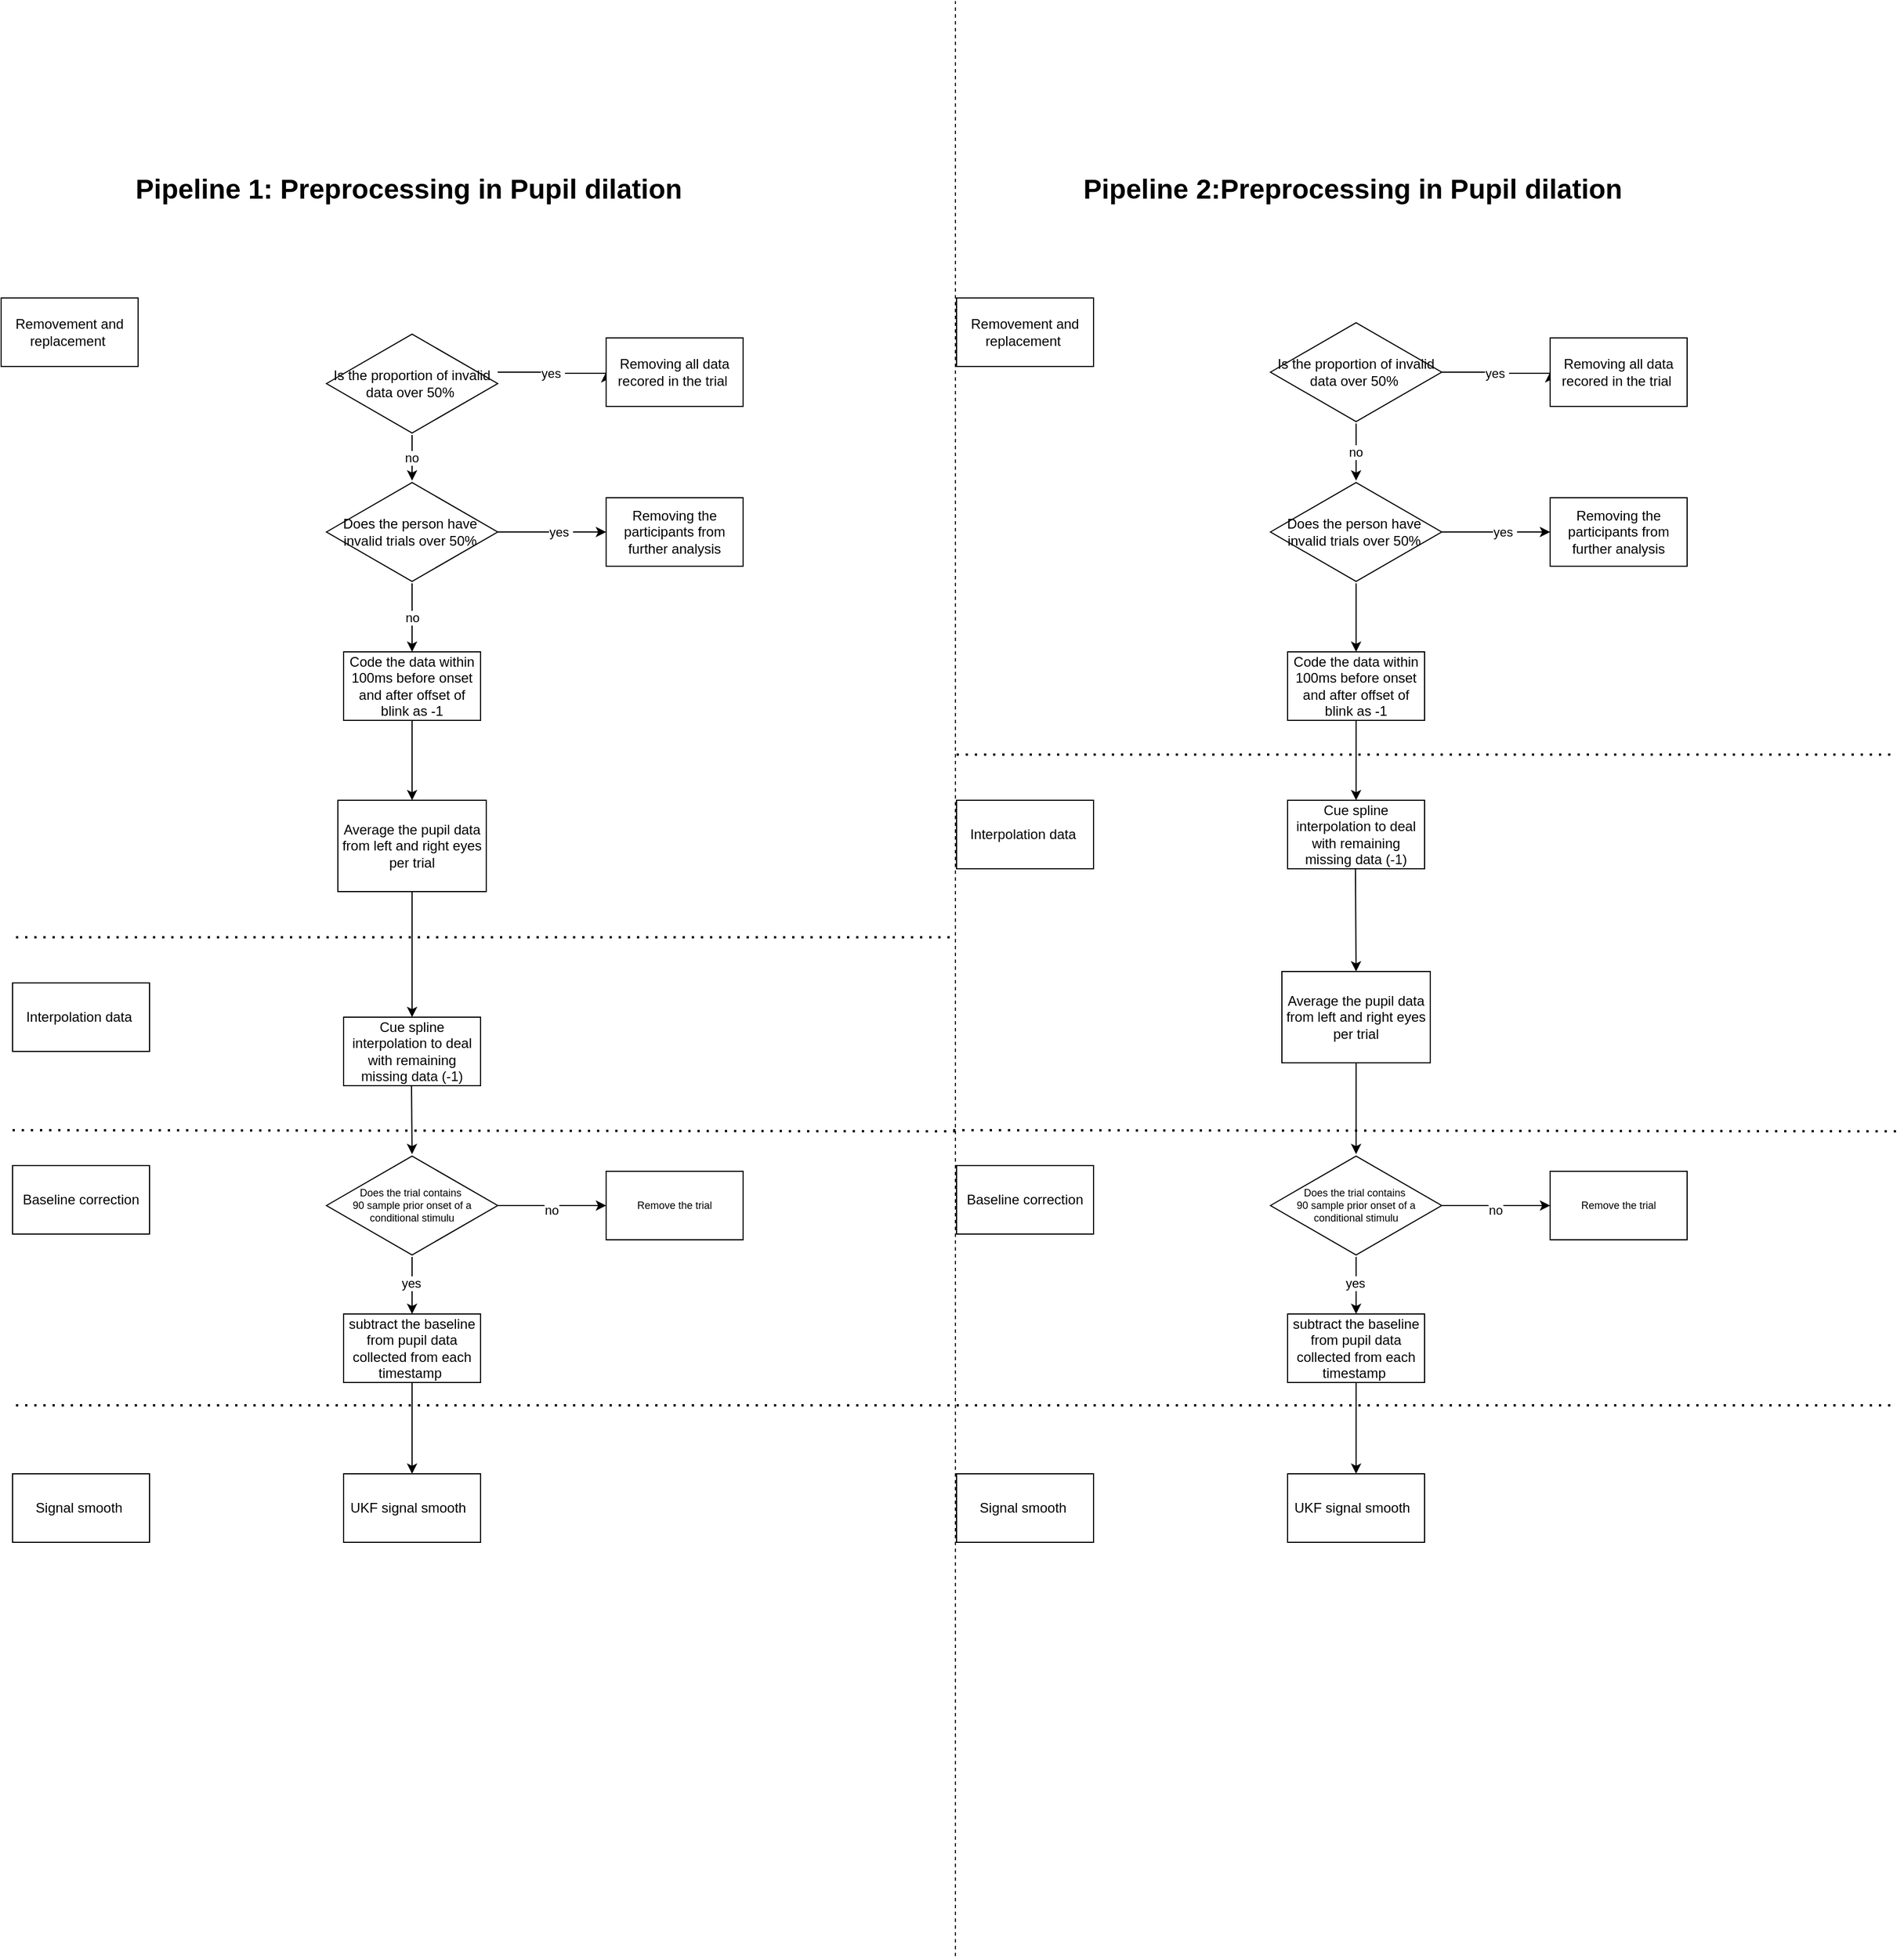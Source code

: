 <mxfile version="21.3.3" type="github">
  <diagram name="第 1 页" id="VAMxYnleN22QML6oUBr0">
    <mxGraphModel dx="2022" dy="663" grid="1" gridSize="10" guides="1" tooltips="1" connect="1" arrows="1" fold="1" page="1" pageScale="1" pageWidth="827" pageHeight="1169" math="0" shadow="0">
      <root>
        <mxCell id="0" />
        <mxCell id="1" parent="0" />
        <mxCell id="qU45uo9Rk5HEbrporvGn-14" value="&lt;h1&gt;Pipeline 1: Preprocessing in Pupil dilation&amp;nbsp;&lt;/h1&gt;" style="text;html=1;align=center;verticalAlign=middle;resizable=0;points=[];autosize=1;strokeColor=none;fillColor=none;" parent="1" vertex="1">
          <mxGeometry x="95" y="310" width="510" height="70" as="geometry" />
        </mxCell>
        <mxCell id="BT4phYu5JlUOmxXtcWHX-7" value="yes&amp;nbsp;" style="edgeStyle=orthogonalEdgeStyle;rounded=0;orthogonalLoop=1;jettySize=auto;html=1;" parent="1" source="BT4phYu5JlUOmxXtcWHX-5" edge="1">
          <mxGeometry relative="1" as="geometry">
            <mxPoint x="520" y="505" as="targetPoint" />
            <Array as="points">
              <mxPoint x="473" y="505" />
              <mxPoint x="473" y="506" />
            </Array>
          </mxGeometry>
        </mxCell>
        <mxCell id="BT4phYu5JlUOmxXtcWHX-9" value="no&amp;nbsp;" style="edgeStyle=orthogonalEdgeStyle;rounded=0;orthogonalLoop=1;jettySize=auto;html=1;" parent="1" source="BT4phYu5JlUOmxXtcWHX-5" edge="1">
          <mxGeometry relative="1" as="geometry">
            <mxPoint x="350" y="600" as="targetPoint" />
          </mxGeometry>
        </mxCell>
        <mxCell id="BT4phYu5JlUOmxXtcWHX-5" value="Is the proportion of invalid data over 50%&amp;nbsp;" style="html=1;whiteSpace=wrap;aspect=fixed;shape=isoRectangle;" parent="1" vertex="1">
          <mxGeometry x="275" y="470" width="150" height="90" as="geometry" />
        </mxCell>
        <mxCell id="BT4phYu5JlUOmxXtcWHX-8" value="Removing all data recored in the trial&amp;nbsp;" style="rounded=0;whiteSpace=wrap;html=1;" parent="1" vertex="1">
          <mxGeometry x="520" y="475" width="120" height="60" as="geometry" />
        </mxCell>
        <mxCell id="BT4phYu5JlUOmxXtcWHX-19" value="yes&amp;nbsp;" style="edgeStyle=orthogonalEdgeStyle;rounded=0;orthogonalLoop=1;jettySize=auto;html=1;entryX=0;entryY=0.5;entryDx=0;entryDy=0;" parent="1" source="BT4phYu5JlUOmxXtcWHX-16" target="BT4phYu5JlUOmxXtcWHX-18" edge="1">
          <mxGeometry x="0.158" relative="1" as="geometry">
            <mxPoint as="offset" />
          </mxGeometry>
        </mxCell>
        <mxCell id="BT4phYu5JlUOmxXtcWHX-18" value="Removing the participants from further analysis" style="rounded=0;whiteSpace=wrap;html=1;" parent="1" vertex="1">
          <mxGeometry x="520" y="615" width="120" height="60" as="geometry" />
        </mxCell>
        <mxCell id="BT4phYu5JlUOmxXtcWHX-29" value="" style="edgeStyle=orthogonalEdgeStyle;rounded=0;orthogonalLoop=1;jettySize=auto;html=1;" parent="1" source="BT4phYu5JlUOmxXtcWHX-22" target="BT4phYu5JlUOmxXtcWHX-28" edge="1">
          <mxGeometry relative="1" as="geometry" />
        </mxCell>
        <mxCell id="BT4phYu5JlUOmxXtcWHX-22" value="Average the pupil data from left and right eyes per trial" style="rounded=0;whiteSpace=wrap;html=1;" parent="1" vertex="1">
          <mxGeometry x="285" y="880" width="130" height="80" as="geometry" />
        </mxCell>
        <mxCell id="Rm1TB6uYPlrhV0x-yWxz-5" value="no" style="edgeStyle=orthogonalEdgeStyle;rounded=0;orthogonalLoop=1;jettySize=auto;html=1;" edge="1" parent="1" source="BT4phYu5JlUOmxXtcWHX-16" target="Rm1TB6uYPlrhV0x-yWxz-4">
          <mxGeometry relative="1" as="geometry" />
        </mxCell>
        <mxCell id="BT4phYu5JlUOmxXtcWHX-16" value="Does the person have&amp;nbsp; invalid trials over 50%&amp;nbsp;" style="html=1;whiteSpace=wrap;aspect=fixed;shape=isoRectangle;" parent="1" vertex="1">
          <mxGeometry x="275" y="600" width="150" height="90" as="geometry" />
        </mxCell>
        <mxCell id="BT4phYu5JlUOmxXtcWHX-28" value="Cue spline interpolation to deal with remaining missing data (-1)" style="rounded=0;whiteSpace=wrap;html=1;" parent="1" vertex="1">
          <mxGeometry x="290" y="1070" width="120" height="60" as="geometry" />
        </mxCell>
        <mxCell id="BT4phYu5JlUOmxXtcWHX-30" value="Interpolation data&amp;nbsp;" style="rounded=0;whiteSpace=wrap;html=1;" parent="1" vertex="1">
          <mxGeometry y="1040" width="120" height="60" as="geometry" />
        </mxCell>
        <mxCell id="BT4phYu5JlUOmxXtcWHX-32" value="" style="endArrow=classic;html=1;rounded=0;" parent="1" edge="1">
          <mxGeometry width="50" height="50" relative="1" as="geometry">
            <mxPoint x="349.5" y="1130" as="sourcePoint" />
            <mxPoint x="350" y="1190" as="targetPoint" />
          </mxGeometry>
        </mxCell>
        <mxCell id="BT4phYu5JlUOmxXtcWHX-44" value="Baseline correction" style="whiteSpace=wrap;html=1;" parent="1" vertex="1">
          <mxGeometry y="1200" width="120" height="60" as="geometry" />
        </mxCell>
        <mxCell id="BT4phYu5JlUOmxXtcWHX-48" value="" style="edgeStyle=orthogonalEdgeStyle;rounded=0;orthogonalLoop=1;jettySize=auto;html=1;" parent="1" source="BT4phYu5JlUOmxXtcWHX-45" target="BT4phYu5JlUOmxXtcWHX-47" edge="1">
          <mxGeometry relative="1" as="geometry" />
        </mxCell>
        <mxCell id="BT4phYu5JlUOmxXtcWHX-49" value="no" style="edgeLabel;html=1;align=center;verticalAlign=middle;resizable=0;points=[];" parent="BT4phYu5JlUOmxXtcWHX-48" vertex="1" connectable="0">
          <mxGeometry x="-0.011" y="-4" relative="1" as="geometry">
            <mxPoint as="offset" />
          </mxGeometry>
        </mxCell>
        <mxCell id="Rm1TB6uYPlrhV0x-yWxz-9" value="" style="edgeStyle=orthogonalEdgeStyle;rounded=0;orthogonalLoop=1;jettySize=auto;html=1;" edge="1" parent="1" source="BT4phYu5JlUOmxXtcWHX-45" target="BT4phYu5JlUOmxXtcWHX-53">
          <mxGeometry relative="1" as="geometry" />
        </mxCell>
        <mxCell id="Rm1TB6uYPlrhV0x-yWxz-10" value="yes" style="edgeLabel;html=1;align=center;verticalAlign=middle;resizable=0;points=[];" vertex="1" connectable="0" parent="Rm1TB6uYPlrhV0x-yWxz-9">
          <mxGeometry x="-0.08" y="-1" relative="1" as="geometry">
            <mxPoint as="offset" />
          </mxGeometry>
        </mxCell>
        <mxCell id="BT4phYu5JlUOmxXtcWHX-45" value="Does the trial contains&amp;nbsp;&lt;br style=&quot;font-size: 9px;&quot;&gt;90 sample prior onset of a conditional stimulu" style="html=1;whiteSpace=wrap;aspect=fixed;shape=isoRectangle;fontSize=9;" parent="1" vertex="1">
          <mxGeometry x="275" y="1190" width="150" height="90" as="geometry" />
        </mxCell>
        <mxCell id="BT4phYu5JlUOmxXtcWHX-47" value="Remove the trial" style="whiteSpace=wrap;html=1;fontSize=9;" parent="1" vertex="1">
          <mxGeometry x="520" y="1205" width="120" height="60" as="geometry" />
        </mxCell>
        <mxCell id="Rm1TB6uYPlrhV0x-yWxz-12" value="" style="edgeStyle=orthogonalEdgeStyle;rounded=0;orthogonalLoop=1;jettySize=auto;html=1;" edge="1" parent="1" source="BT4phYu5JlUOmxXtcWHX-53" target="Rm1TB6uYPlrhV0x-yWxz-11">
          <mxGeometry relative="1" as="geometry" />
        </mxCell>
        <mxCell id="BT4phYu5JlUOmxXtcWHX-53" value="subtract the baseline from pupil data collected from each timestamp&amp;nbsp;" style="whiteSpace=wrap;html=1;" parent="1" vertex="1">
          <mxGeometry x="290" y="1330" width="120" height="60" as="geometry" />
        </mxCell>
        <mxCell id="BT4phYu5JlUOmxXtcWHX-55" value="" style="endArrow=none;dashed=1;html=1;dashPattern=1 3;strokeWidth=2;rounded=0;" parent="1" edge="1">
          <mxGeometry width="50" height="50" relative="1" as="geometry">
            <mxPoint x="3" y="1000" as="sourcePoint" />
            <mxPoint x="823" y="1000" as="targetPoint" />
          </mxGeometry>
        </mxCell>
        <mxCell id="BT4phYu5JlUOmxXtcWHX-60" value="" style="endArrow=none;dashed=1;html=1;dashPattern=1 3;strokeWidth=2;rounded=0;" parent="1" edge="1">
          <mxGeometry width="50" height="50" relative="1" as="geometry">
            <mxPoint y="1169" as="sourcePoint" />
            <mxPoint x="830" y="1170" as="targetPoint" />
          </mxGeometry>
        </mxCell>
        <mxCell id="Rm1TB6uYPlrhV0x-yWxz-6" value="" style="edgeStyle=orthogonalEdgeStyle;rounded=0;orthogonalLoop=1;jettySize=auto;html=1;" edge="1" parent="1" source="Rm1TB6uYPlrhV0x-yWxz-4" target="BT4phYu5JlUOmxXtcWHX-22">
          <mxGeometry relative="1" as="geometry" />
        </mxCell>
        <mxCell id="Rm1TB6uYPlrhV0x-yWxz-4" value="Code the data within 100ms before onset and after offset of blink as -1" style="whiteSpace=wrap;html=1;" vertex="1" parent="1">
          <mxGeometry x="290" y="750" width="120" height="60" as="geometry" />
        </mxCell>
        <mxCell id="Rm1TB6uYPlrhV0x-yWxz-11" value="UKF signal smooth&amp;nbsp;&amp;nbsp;" style="whiteSpace=wrap;html=1;" vertex="1" parent="1">
          <mxGeometry x="290" y="1470" width="120" height="60" as="geometry" />
        </mxCell>
        <mxCell id="Rm1TB6uYPlrhV0x-yWxz-13" value="Signal smooth&amp;nbsp;" style="whiteSpace=wrap;html=1;" vertex="1" parent="1">
          <mxGeometry y="1470" width="120" height="60" as="geometry" />
        </mxCell>
        <mxCell id="Rm1TB6uYPlrhV0x-yWxz-14" value="&lt;h1&gt;Pipeline 2:Preprocessing in Pupil dilation&amp;nbsp;&lt;/h1&gt;" style="text;html=1;align=center;verticalAlign=middle;resizable=0;points=[];autosize=1;strokeColor=none;fillColor=none;" vertex="1" parent="1">
          <mxGeometry x="927" y="310" width="500" height="70" as="geometry" />
        </mxCell>
        <mxCell id="Rm1TB6uYPlrhV0x-yWxz-15" value="Removement and replacement&amp;nbsp;" style="rounded=0;whiteSpace=wrap;html=1;" vertex="1" parent="1">
          <mxGeometry x="827" y="440" width="120" height="60" as="geometry" />
        </mxCell>
        <mxCell id="Rm1TB6uYPlrhV0x-yWxz-16" value="yes&amp;nbsp;" style="edgeStyle=orthogonalEdgeStyle;rounded=0;orthogonalLoop=1;jettySize=auto;html=1;" edge="1" parent="1" source="Rm1TB6uYPlrhV0x-yWxz-18">
          <mxGeometry relative="1" as="geometry">
            <mxPoint x="1347" y="505" as="targetPoint" />
            <Array as="points">
              <mxPoint x="1300" y="505" />
              <mxPoint x="1300" y="506" />
            </Array>
          </mxGeometry>
        </mxCell>
        <mxCell id="Rm1TB6uYPlrhV0x-yWxz-17" value="no&amp;nbsp;" style="edgeStyle=orthogonalEdgeStyle;rounded=0;orthogonalLoop=1;jettySize=auto;html=1;" edge="1" parent="1" source="Rm1TB6uYPlrhV0x-yWxz-18">
          <mxGeometry relative="1" as="geometry">
            <mxPoint x="1177" y="600" as="targetPoint" />
          </mxGeometry>
        </mxCell>
        <mxCell id="Rm1TB6uYPlrhV0x-yWxz-18" value="Is the proportion of invalid data over 50%&amp;nbsp;" style="html=1;whiteSpace=wrap;aspect=fixed;shape=isoRectangle;" vertex="1" parent="1">
          <mxGeometry x="1102" y="460" width="150" height="90" as="geometry" />
        </mxCell>
        <mxCell id="Rm1TB6uYPlrhV0x-yWxz-19" value="Removing all data recored in the trial&amp;nbsp;" style="rounded=0;whiteSpace=wrap;html=1;" vertex="1" parent="1">
          <mxGeometry x="1347" y="475" width="120" height="60" as="geometry" />
        </mxCell>
        <mxCell id="Rm1TB6uYPlrhV0x-yWxz-20" value="yes&amp;nbsp;" style="edgeStyle=orthogonalEdgeStyle;rounded=0;orthogonalLoop=1;jettySize=auto;html=1;entryX=0;entryY=0.5;entryDx=0;entryDy=0;" edge="1" parent="1" source="Rm1TB6uYPlrhV0x-yWxz-25" target="Rm1TB6uYPlrhV0x-yWxz-21">
          <mxGeometry x="0.158" relative="1" as="geometry">
            <mxPoint as="offset" />
          </mxGeometry>
        </mxCell>
        <mxCell id="Rm1TB6uYPlrhV0x-yWxz-21" value="Removing the participants from further analysis" style="rounded=0;whiteSpace=wrap;html=1;" vertex="1" parent="1">
          <mxGeometry x="1347" y="615" width="120" height="60" as="geometry" />
        </mxCell>
        <mxCell id="Rm1TB6uYPlrhV0x-yWxz-24" value="" style="edgeStyle=orthogonalEdgeStyle;rounded=0;orthogonalLoop=1;jettySize=auto;html=1;" edge="1" parent="1" source="Rm1TB6uYPlrhV0x-yWxz-25" target="Rm1TB6uYPlrhV0x-yWxz-40">
          <mxGeometry relative="1" as="geometry" />
        </mxCell>
        <mxCell id="Rm1TB6uYPlrhV0x-yWxz-25" value="Does the person have&amp;nbsp; invalid trials over 50%&amp;nbsp;" style="html=1;whiteSpace=wrap;aspect=fixed;shape=isoRectangle;" vertex="1" parent="1">
          <mxGeometry x="1102" y="600" width="150" height="90" as="geometry" />
        </mxCell>
        <mxCell id="Rm1TB6uYPlrhV0x-yWxz-27" value="Interpolation data&amp;nbsp;" style="rounded=0;whiteSpace=wrap;html=1;" vertex="1" parent="1">
          <mxGeometry x="827" y="880" width="120" height="60" as="geometry" />
        </mxCell>
        <mxCell id="Rm1TB6uYPlrhV0x-yWxz-28" value="" style="endArrow=classic;html=1;rounded=0;" edge="1" parent="1">
          <mxGeometry width="50" height="50" relative="1" as="geometry">
            <mxPoint x="1176.44" y="940" as="sourcePoint" />
            <mxPoint x="1177" y="1030" as="targetPoint" />
          </mxGeometry>
        </mxCell>
        <mxCell id="Rm1TB6uYPlrhV0x-yWxz-29" value="Baseline correction" style="whiteSpace=wrap;html=1;" vertex="1" parent="1">
          <mxGeometry x="827" y="1200" width="120" height="60" as="geometry" />
        </mxCell>
        <mxCell id="Rm1TB6uYPlrhV0x-yWxz-30" value="" style="edgeStyle=orthogonalEdgeStyle;rounded=0;orthogonalLoop=1;jettySize=auto;html=1;" edge="1" parent="1" source="Rm1TB6uYPlrhV0x-yWxz-34" target="Rm1TB6uYPlrhV0x-yWxz-35">
          <mxGeometry relative="1" as="geometry" />
        </mxCell>
        <mxCell id="Rm1TB6uYPlrhV0x-yWxz-31" value="no" style="edgeLabel;html=1;align=center;verticalAlign=middle;resizable=0;points=[];" vertex="1" connectable="0" parent="Rm1TB6uYPlrhV0x-yWxz-30">
          <mxGeometry x="-0.011" y="-4" relative="1" as="geometry">
            <mxPoint as="offset" />
          </mxGeometry>
        </mxCell>
        <mxCell id="Rm1TB6uYPlrhV0x-yWxz-32" value="" style="edgeStyle=orthogonalEdgeStyle;rounded=0;orthogonalLoop=1;jettySize=auto;html=1;" edge="1" parent="1" source="Rm1TB6uYPlrhV0x-yWxz-34" target="Rm1TB6uYPlrhV0x-yWxz-37">
          <mxGeometry relative="1" as="geometry" />
        </mxCell>
        <mxCell id="Rm1TB6uYPlrhV0x-yWxz-33" value="yes" style="edgeLabel;html=1;align=center;verticalAlign=middle;resizable=0;points=[];" vertex="1" connectable="0" parent="Rm1TB6uYPlrhV0x-yWxz-32">
          <mxGeometry x="-0.08" y="-1" relative="1" as="geometry">
            <mxPoint as="offset" />
          </mxGeometry>
        </mxCell>
        <mxCell id="Rm1TB6uYPlrhV0x-yWxz-34" value="Does the trial contains&amp;nbsp;&lt;br style=&quot;font-size: 9px;&quot;&gt;90 sample prior onset of a conditional stimulu" style="html=1;whiteSpace=wrap;aspect=fixed;shape=isoRectangle;fontSize=9;" vertex="1" parent="1">
          <mxGeometry x="1102" y="1190" width="150" height="90" as="geometry" />
        </mxCell>
        <mxCell id="Rm1TB6uYPlrhV0x-yWxz-35" value="Remove the trial" style="whiteSpace=wrap;html=1;fontSize=9;" vertex="1" parent="1">
          <mxGeometry x="1347" y="1205" width="120" height="60" as="geometry" />
        </mxCell>
        <mxCell id="Rm1TB6uYPlrhV0x-yWxz-36" value="" style="edgeStyle=orthogonalEdgeStyle;rounded=0;orthogonalLoop=1;jettySize=auto;html=1;" edge="1" parent="1" source="Rm1TB6uYPlrhV0x-yWxz-37" target="Rm1TB6uYPlrhV0x-yWxz-41">
          <mxGeometry relative="1" as="geometry" />
        </mxCell>
        <mxCell id="Rm1TB6uYPlrhV0x-yWxz-37" value="subtract the baseline from pupil data collected from each timestamp&amp;nbsp;" style="whiteSpace=wrap;html=1;" vertex="1" parent="1">
          <mxGeometry x="1117" y="1330" width="120" height="60" as="geometry" />
        </mxCell>
        <mxCell id="Rm1TB6uYPlrhV0x-yWxz-38" value="" style="endArrow=none;dashed=1;html=1;dashPattern=1 3;strokeWidth=2;rounded=0;" edge="1" parent="1">
          <mxGeometry width="50" height="50" relative="1" as="geometry">
            <mxPoint x="827" y="840" as="sourcePoint" />
            <mxPoint x="1647" y="840" as="targetPoint" />
          </mxGeometry>
        </mxCell>
        <mxCell id="Rm1TB6uYPlrhV0x-yWxz-39" value="" style="edgeStyle=orthogonalEdgeStyle;rounded=0;orthogonalLoop=1;jettySize=auto;html=1;" edge="1" parent="1" source="Rm1TB6uYPlrhV0x-yWxz-40">
          <mxGeometry relative="1" as="geometry">
            <mxPoint x="1177" y="880" as="targetPoint" />
          </mxGeometry>
        </mxCell>
        <mxCell id="Rm1TB6uYPlrhV0x-yWxz-40" value="Code the data within 100ms before onset and after offset of blink as -1" style="whiteSpace=wrap;html=1;" vertex="1" parent="1">
          <mxGeometry x="1117" y="750" width="120" height="60" as="geometry" />
        </mxCell>
        <mxCell id="Rm1TB6uYPlrhV0x-yWxz-41" value="UKF signal smooth&amp;nbsp;&amp;nbsp;" style="whiteSpace=wrap;html=1;" vertex="1" parent="1">
          <mxGeometry x="1117" y="1470" width="120" height="60" as="geometry" />
        </mxCell>
        <mxCell id="Rm1TB6uYPlrhV0x-yWxz-42" value="Signal smooth&amp;nbsp;" style="whiteSpace=wrap;html=1;" vertex="1" parent="1">
          <mxGeometry x="827" y="1470" width="120" height="60" as="geometry" />
        </mxCell>
        <mxCell id="Rm1TB6uYPlrhV0x-yWxz-43" value="" style="endArrow=none;dashed=1;html=1;dashPattern=1 3;strokeWidth=2;rounded=0;" edge="1" parent="1">
          <mxGeometry width="50" height="50" relative="1" as="geometry">
            <mxPoint x="3" y="1410" as="sourcePoint" />
            <mxPoint x="823" y="1410" as="targetPoint" />
          </mxGeometry>
        </mxCell>
        <mxCell id="Rm1TB6uYPlrhV0x-yWxz-44" value="Cue spline interpolation to deal with remaining missing data (-1)" style="rounded=0;whiteSpace=wrap;html=1;" vertex="1" parent="1">
          <mxGeometry x="1117" y="880" width="120" height="60" as="geometry" />
        </mxCell>
        <mxCell id="Rm1TB6uYPlrhV0x-yWxz-48" value="" style="edgeStyle=orthogonalEdgeStyle;rounded=0;orthogonalLoop=1;jettySize=auto;html=1;" edge="1" parent="1" source="Rm1TB6uYPlrhV0x-yWxz-46" target="Rm1TB6uYPlrhV0x-yWxz-34">
          <mxGeometry relative="1" as="geometry" />
        </mxCell>
        <mxCell id="Rm1TB6uYPlrhV0x-yWxz-46" value="Average the pupil data from left and right eyes per trial" style="rounded=0;whiteSpace=wrap;html=1;" vertex="1" parent="1">
          <mxGeometry x="1112" y="1030" width="130" height="80" as="geometry" />
        </mxCell>
        <mxCell id="Rm1TB6uYPlrhV0x-yWxz-49" value="" style="endArrow=none;dashed=1;html=1;dashPattern=1 3;strokeWidth=2;rounded=0;" edge="1" parent="1">
          <mxGeometry width="50" height="50" relative="1" as="geometry">
            <mxPoint x="824" y="1169" as="sourcePoint" />
            <mxPoint x="1654" y="1170" as="targetPoint" />
          </mxGeometry>
        </mxCell>
        <mxCell id="Rm1TB6uYPlrhV0x-yWxz-50" value="" style="endArrow=none;dashed=1;html=1;dashPattern=1 3;strokeWidth=2;rounded=0;" edge="1" parent="1">
          <mxGeometry width="50" height="50" relative="1" as="geometry">
            <mxPoint x="827" y="1410" as="sourcePoint" />
            <mxPoint x="1647" y="1410" as="targetPoint" />
          </mxGeometry>
        </mxCell>
        <mxCell id="Rm1TB6uYPlrhV0x-yWxz-51" value="" style="endArrow=none;dashed=1;html=1;rounded=0;" edge="1" parent="1">
          <mxGeometry width="50" height="50" relative="1" as="geometry">
            <mxPoint x="826" y="1892.5" as="sourcePoint" />
            <mxPoint x="826" y="180" as="targetPoint" />
          </mxGeometry>
        </mxCell>
        <mxCell id="Rm1TB6uYPlrhV0x-yWxz-53" value="Removement and replacement&amp;nbsp;" style="rounded=0;whiteSpace=wrap;html=1;" vertex="1" parent="1">
          <mxGeometry x="-10" y="440" width="120" height="60" as="geometry" />
        </mxCell>
      </root>
    </mxGraphModel>
  </diagram>
</mxfile>
